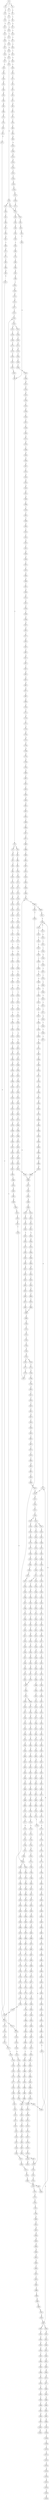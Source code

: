 strict digraph  {
	S0 -> S1 [ label = T ];
	S0 -> S2 [ label = C ];
	S0 -> S3 [ label = G ];
	S1 -> S4 [ label = G ];
	S2 -> S5 [ label = G ];
	S3 -> S6 [ label = G ];
	S4 -> S7 [ label = C ];
	S5 -> S8 [ label = C ];
	S6 -> S9 [ label = C ];
	S7 -> S10 [ label = G ];
	S8 -> S11 [ label = G ];
	S9 -> S12 [ label = T ];
	S10 -> S13 [ label = T ];
	S11 -> S14 [ label = T ];
	S12 -> S15 [ label = T ];
	S13 -> S16 [ label = C ];
	S14 -> S17 [ label = C ];
	S15 -> S18 [ label = C ];
	S16 -> S19 [ label = G ];
	S17 -> S20 [ label = G ];
	S18 -> S21 [ label = G ];
	S19 -> S22 [ label = A ];
	S20 -> S23 [ label = T ];
	S21 -> S24 [ label = A ];
	S22 -> S25 [ label = A ];
	S23 -> S26 [ label = G ];
	S24 -> S27 [ label = A ];
	S25 -> S28 [ label = C ];
	S26 -> S29 [ label = C ];
	S27 -> S30 [ label = C ];
	S28 -> S31 [ label = C ];
	S28 -> S32 [ label = A ];
	S29 -> S33 [ label = A ];
	S30 -> S34 [ label = A ];
	S31 -> S35 [ label = T ];
	S32 -> S36 [ label = C ];
	S33 -> S37 [ label = T ];
	S34 -> S38 [ label = C ];
	S35 -> S39 [ label = T ];
	S35 -> S40 [ label = G ];
	S36 -> S41 [ label = C ];
	S37 -> S42 [ label = C ];
	S38 -> S43 [ label = G ];
	S39 -> S44 [ label = C ];
	S40 -> S45 [ label = T ];
	S41 -> S46 [ label = C ];
	S42 -> S47 [ label = C ];
	S43 -> S48 [ label = C ];
	S44 -> S49 [ label = G ];
	S45 -> S50 [ label = C ];
	S46 -> S51 [ label = G ];
	S47 -> S52 [ label = G ];
	S48 -> S53 [ label = G ];
	S49 -> S54 [ label = T ];
	S50 -> S55 [ label = G ];
	S51 -> S56 [ label = T ];
	S52 -> S57 [ label = C ];
	S53 -> S58 [ label = C ];
	S54 -> S59 [ label = A ];
	S55 -> S60 [ label = C ];
	S56 -> S61 [ label = A ];
	S57 -> S62 [ label = A ];
	S58 -> S63 [ label = A ];
	S59 -> S64 [ label = C ];
	S60 -> S65 [ label = G ];
	S61 -> S66 [ label = C ];
	S62 -> S67 [ label = C ];
	S63 -> S68 [ label = C ];
	S64 -> S69 [ label = T ];
	S65 -> S70 [ label = C ];
	S66 -> S71 [ label = G ];
	S67 -> S72 [ label = G ];
	S68 -> S73 [ label = G ];
	S69 -> S74 [ label = T ];
	S70 -> S75 [ label = G ];
	S70 -> S76 [ label = A ];
	S71 -> S77 [ label = T ];
	S72 -> S78 [ label = T ];
	S73 -> S79 [ label = T ];
	S74 -> S80 [ label = C ];
	S75 -> S81 [ label = A ];
	S76 -> S82 [ label = A ];
	S77 -> S83 [ label = C ];
	S78 -> S84 [ label = C ];
	S79 -> S85 [ label = C ];
	S80 -> S86 [ label = A ];
	S81 -> S87 [ label = G ];
	S82 -> S88 [ label = C ];
	S83 -> S89 [ label = C ];
	S84 -> S90 [ label = G ];
	S85 -> S91 [ label = C ];
	S86 -> S92 [ label = A ];
	S87 -> S93 [ label = C ];
	S88 -> S94 [ label = C ];
	S89 -> S95 [ label = A ];
	S90 -> S96 [ label = A ];
	S91 -> S97 [ label = A ];
	S92 -> S98 [ label = G ];
	S93 -> S99 [ label = A ];
	S94 -> S100 [ label = C ];
	S95 -> S101 [ label = G ];
	S96 -> S102 [ label = G ];
	S97 -> S103 [ label = G ];
	S98 -> S104 [ label = C ];
	S99 -> S105 [ label = G ];
	S100 -> S106 [ label = G ];
	S101 -> S107 [ label = C ];
	S102 -> S108 [ label = C ];
	S103 -> S107 [ label = C ];
	S104 -> S109 [ label = G ];
	S105 -> S110 [ label = T ];
	S106 -> S111 [ label = T ];
	S107 -> S112 [ label = T ];
	S107 -> S113 [ label = G ];
	S108 -> S114 [ label = G ];
	S109 -> S115 [ label = A ];
	S110 -> S116 [ label = G ];
	S111 -> S117 [ label = A ];
	S112 -> S118 [ label = T ];
	S113 -> S119 [ label = A ];
	S114 -> S120 [ label = A ];
	S115 -> S121 [ label = G ];
	S116 -> S122 [ label = C ];
	S117 -> S123 [ label = C ];
	S118 -> S124 [ label = C ];
	S119 -> S125 [ label = G ];
	S120 -> S126 [ label = G ];
	S121 -> S127 [ label = T ];
	S122 -> S128 [ label = A ];
	S123 -> S129 [ label = A ];
	S124 -> S130 [ label = A ];
	S125 -> S131 [ label = T ];
	S126 -> S132 [ label = T ];
	S127 -> S133 [ label = C ];
	S128 -> S134 [ label = A ];
	S129 -> S135 [ label = G ];
	S130 -> S136 [ label = C ];
	S131 -> S137 [ label = C ];
	S132 -> S138 [ label = C ];
	S133 -> S139 [ label = C ];
	S134 -> S140 [ label = C ];
	S135 -> S141 [ label = C ];
	S136 -> S142 [ label = G ];
	S137 -> S139 [ label = C ];
	S137 -> S143 [ label = T ];
	S138 -> S144 [ label = G ];
	S139 -> S145 [ label = C ];
	S140 -> S146 [ label = A ];
	S141 -> S147 [ label = A ];
	S142 -> S148 [ label = C ];
	S143 -> S149 [ label = C ];
	S144 -> S150 [ label = A ];
	S145 -> S151 [ label = T ];
	S145 -> S152 [ label = G ];
	S146 -> S153 [ label = G ];
	S147 -> S154 [ label = G ];
	S148 -> S155 [ label = C ];
	S149 -> S156 [ label = G ];
	S150 -> S157 [ label = A ];
	S151 -> S158 [ label = C ];
	S152 -> S159 [ label = C ];
	S153 -> S160 [ label = C ];
	S154 -> S161 [ label = G ];
	S155 -> S162 [ label = C ];
	S156 -> S163 [ label = T ];
	S157 -> S164 [ label = C ];
	S158 -> S165 [ label = C ];
	S159 -> S166 [ label = C ];
	S160 -> S167 [ label = T ];
	S161 -> S168 [ label = T ];
	S162 -> S169 [ label = T ];
	S163 -> S170 [ label = C ];
	S164 -> S171 [ label = C ];
	S165 -> S172 [ label = G ];
	S166 -> S173 [ label = T ];
	S167 -> S174 [ label = A ];
	S168 -> S175 [ label = G ];
	S169 -> S176 [ label = T ];
	S170 -> S177 [ label = T ];
	S171 -> S35 [ label = T ];
	S172 -> S178 [ label = G ];
	S173 -> S179 [ label = G ];
	S174 -> S180 [ label = C ];
	S175 -> S181 [ label = C ];
	S176 -> S182 [ label = C ];
	S177 -> S183 [ label = G ];
	S178 -> S184 [ label = T ];
	S179 -> S185 [ label = T ];
	S180 -> S186 [ label = G ];
	S181 -> S187 [ label = A ];
	S182 -> S188 [ label = A ];
	S183 -> S189 [ label = T ];
	S184 -> S190 [ label = C ];
	S185 -> S191 [ label = C ];
	S186 -> S192 [ label = A ];
	S187 -> S193 [ label = C ];
	S188 -> S194 [ label = T ];
	S189 -> S195 [ label = T ];
	S190 -> S196 [ label = T ];
	S191 -> S197 [ label = G ];
	S192 -> S198 [ label = G ];
	S193 -> S199 [ label = G ];
	S194 -> S200 [ label = C ];
	S195 -> S201 [ label = C ];
	S196 -> S202 [ label = G ];
	S197 -> S203 [ label = C ];
	S198 -> S204 [ label = A ];
	S199 -> S205 [ label = C ];
	S200 -> S206 [ label = C ];
	S201 -> S207 [ label = C ];
	S202 -> S208 [ label = G ];
	S203 -> S65 [ label = G ];
	S204 -> S209 [ label = A ];
	S205 -> S210 [ label = G ];
	S206 -> S211 [ label = A ];
	S207 -> S212 [ label = G ];
	S208 -> S213 [ label = A ];
	S209 -> S214 [ label = C ];
	S210 -> S215 [ label = G ];
	S211 -> S216 [ label = G ];
	S212 -> S217 [ label = T ];
	S213 -> S218 [ label = G ];
	S214 -> S219 [ label = T ];
	S215 -> S220 [ label = T ];
	S216 -> S221 [ label = A ];
	S217 -> S222 [ label = G ];
	S218 -> S223 [ label = G ];
	S219 -> S224 [ label = G ];
	S220 -> S225 [ label = G ];
	S221 -> S226 [ label = A ];
	S222 -> S227 [ label = G ];
	S223 -> S228 [ label = G ];
	S224 -> S229 [ label = G ];
	S225 -> S230 [ label = C ];
	S226 -> S231 [ label = C ];
	S227 -> S232 [ label = C ];
	S228 -> S233 [ label = T ];
	S229 -> S234 [ label = C ];
	S230 -> S235 [ label = C ];
	S231 -> S236 [ label = C ];
	S232 -> S237 [ label = C ];
	S233 -> S238 [ label = G ];
	S234 -> S239 [ label = G ];
	S235 -> S240 [ label = G ];
	S236 -> S241 [ label = A ];
	S236 -> S242 [ label = G ];
	S237 -> S243 [ label = C ];
	S238 -> S244 [ label = T ];
	S239 -> S245 [ label = C ];
	S240 -> S246 [ label = C ];
	S241 -> S247 [ label = G ];
	S241 -> S248 [ label = C ];
	S242 -> S249 [ label = G ];
	S243 -> S250 [ label = G ];
	S244 -> S251 [ label = T ];
	S245 -> S252 [ label = A ];
	S246 -> S253 [ label = A ];
	S247 -> S254 [ label = A ];
	S248 -> S255 [ label = C ];
	S249 -> S256 [ label = A ];
	S250 -> S257 [ label = T ];
	S251 -> S258 [ label = C ];
	S252 -> S259 [ label = G ];
	S253 -> S260 [ label = A ];
	S254 -> S261 [ label = C ];
	S255 -> S262 [ label = A ];
	S256 -> S263 [ label = C ];
	S257 -> S264 [ label = C ];
	S258 -> S265 [ label = C ];
	S259 -> S266 [ label = C ];
	S260 -> S267 [ label = C ];
	S261 -> S268 [ label = T ];
	S262 -> S269 [ label = C ];
	S263 -> S270 [ label = G ];
	S264 -> S271 [ label = C ];
	S265 -> S272 [ label = A ];
	S266 -> S273 [ label = G ];
	S267 -> S274 [ label = C ];
	S268 -> S275 [ label = C ];
	S269 -> S276 [ label = C ];
	S270 -> S277 [ label = C ];
	S271 -> S278 [ label = A ];
	S272 -> S279 [ label = G ];
	S273 -> S280 [ label = G ];
	S274 -> S281 [ label = A ];
	S275 -> S282 [ label = C ];
	S276 -> S283 [ label = C ];
	S277 -> S284 [ label = C ];
	S278 -> S285 [ label = G ];
	S279 -> S286 [ label = C ];
	S280 -> S287 [ label = G ];
	S281 -> S288 [ label = G ];
	S282 -> S289 [ label = C ];
	S283 -> S290 [ label = C ];
	S284 -> S291 [ label = C ];
	S285 -> S292 [ label = T ];
	S286 -> S293 [ label = A ];
	S287 -> S294 [ label = T ];
	S288 -> S295 [ label = T ];
	S289 -> S296 [ label = A ];
	S290 -> S297 [ label = T ];
	S291 -> S298 [ label = A ];
	S292 -> S299 [ label = A ];
	S293 -> S300 [ label = G ];
	S294 -> S301 [ label = G ];
	S295 -> S302 [ label = C ];
	S296 -> S303 [ label = T ];
	S297 -> S304 [ label = T ];
	S298 -> S305 [ label = T ];
	S299 -> S306 [ label = G ];
	S300 -> S307 [ label = A ];
	S301 -> S308 [ label = C ];
	S302 -> S309 [ label = G ];
	S303 -> S310 [ label = C ];
	S304 -> S311 [ label = C ];
	S305 -> S312 [ label = C ];
	S306 -> S313 [ label = G ];
	S306 -> S314 [ label = C ];
	S307 -> S315 [ label = T ];
	S308 -> S316 [ label = C ];
	S309 -> S317 [ label = C ];
	S310 -> S318 [ label = T ];
	S311 -> S319 [ label = C ];
	S311 -> S320 [ label = G ];
	S312 -> S321 [ label = G ];
	S313 -> S322 [ label = G ];
	S314 -> S323 [ label = T ];
	S315 -> S324 [ label = A ];
	S316 -> S325 [ label = G ];
	S317 -> S326 [ label = G ];
	S318 -> S327 [ label = G ];
	S319 -> S328 [ label = T ];
	S320 -> S329 [ label = A ];
	S321 -> S330 [ label = T ];
	S322 -> S331 [ label = T ];
	S323 -> S332 [ label = C ];
	S324 -> S333 [ label = A ];
	S325 -> S334 [ label = C ];
	S326 -> S335 [ label = C ];
	S327 -> S336 [ label = C ];
	S328 -> S337 [ label = G ];
	S329 -> S338 [ label = T ];
	S330 -> S339 [ label = C ];
	S331 -> S340 [ label = C ];
	S332 -> S341 [ label = C ];
	S333 -> S342 [ label = A ];
	S334 -> S343 [ label = C ];
	S335 -> S344 [ label = A ];
	S336 -> S345 [ label = C ];
	S337 -> S346 [ label = T ];
	S338 -> S347 [ label = C ];
	S339 -> S348 [ label = C ];
	S340 -> S349 [ label = A ];
	S341 -> S350 [ label = A ];
	S342 -> S351 [ label = A ];
	S343 -> S352 [ label = G ];
	S344 -> S353 [ label = G ];
	S345 -> S354 [ label = A ];
	S346 -> S355 [ label = C ];
	S347 -> S356 [ label = G ];
	S348 -> S357 [ label = T ];
	S349 -> S358 [ label = C ];
	S350 -> S359 [ label = C ];
	S351 -> S360 [ label = A ];
	S352 -> S361 [ label = G ];
	S353 -> S362 [ label = C ];
	S354 -> S363 [ label = G ];
	S355 -> S364 [ label = C ];
	S356 -> S365 [ label = T ];
	S357 -> S366 [ label = C ];
	S358 -> S367 [ label = T ];
	S359 -> S368 [ label = C ];
	S360 -> S369 [ label = C ];
	S361 -> S370 [ label = T ];
	S362 -> S371 [ label = C ];
	S363 -> S372 [ label = T ];
	S364 -> S373 [ label = T ];
	S365 -> S374 [ label = T ];
	S366 -> S375 [ label = T ];
	S367 -> S376 [ label = C ];
	S368 -> S377 [ label = G ];
	S369 -> S378 [ label = T ];
	S370 -> S379 [ label = G ];
	S371 -> S380 [ label = G ];
	S372 -> S381 [ label = C ];
	S373 -> S382 [ label = T ];
	S374 -> S383 [ label = T ];
	S375 -> S384 [ label = T ];
	S376 -> S385 [ label = G ];
	S377 -> S386 [ label = G ];
	S378 -> S387 [ label = T ];
	S379 -> S388 [ label = G ];
	S380 -> S389 [ label = G ];
	S381 -> S390 [ label = G ];
	S382 -> S391 [ label = G ];
	S383 -> S392 [ label = G ];
	S384 -> S393 [ label = C ];
	S385 -> S394 [ label = C ];
	S386 -> S395 [ label = A ];
	S387 -> S396 [ label = T ];
	S388 -> S397 [ label = T ];
	S389 -> S398 [ label = T ];
	S390 -> S399 [ label = T ];
	S391 -> S400 [ label = T ];
	S392 -> S401 [ label = T ];
	S393 -> S402 [ label = T ];
	S394 -> S403 [ label = T ];
	S395 -> S404 [ label = C ];
	S396 -> S405 [ label = G ];
	S397 -> S406 [ label = G ];
	S398 -> S407 [ label = G ];
	S399 -> S408 [ label = A ];
	S400 -> S409 [ label = A ];
	S401 -> S410 [ label = A ];
	S402 -> S411 [ label = C ];
	S403 -> S412 [ label = T ];
	S404 -> S413 [ label = G ];
	S405 -> S414 [ label = C ];
	S406 -> S415 [ label = G ];
	S407 -> S416 [ label = G ];
	S408 -> S417 [ label = A ];
	S409 -> S418 [ label = G ];
	S410 -> S419 [ label = G ];
	S411 -> S420 [ label = G ];
	S412 -> S421 [ label = C ];
	S413 -> S422 [ label = T ];
	S414 -> S423 [ label = C ];
	S415 -> S424 [ label = A ];
	S416 -> S425 [ label = A ];
	S417 -> S426 [ label = G ];
	S418 -> S427 [ label = G ];
	S419 -> S428 [ label = G ];
	S420 -> S429 [ label = G ];
	S421 -> S430 [ label = A ];
	S422 -> S431 [ label = C ];
	S423 -> S432 [ label = G ];
	S424 -> S433 [ label = A ];
	S425 -> S434 [ label = A ];
	S426 -> S435 [ label = A ];
	S427 -> S436 [ label = A ];
	S428 -> S437 [ label = A ];
	S429 -> S438 [ label = A ];
	S430 -> S439 [ label = T ];
	S431 -> S440 [ label = G ];
	S432 -> S441 [ label = T ];
	S433 -> S442 [ label = C ];
	S434 -> S443 [ label = G ];
	S435 -> S444 [ label = C ];
	S436 -> S445 [ label = G ];
	S437 -> S446 [ label = A ];
	S438 -> S447 [ label = G ];
	S439 -> S448 [ label = C ];
	S440 -> S449 [ label = T ];
	S441 -> S450 [ label = A ];
	S442 -> S451 [ label = C ];
	S443 -> S452 [ label = A ];
	S444 -> S453 [ label = G ];
	S445 -> S454 [ label = A ];
	S446 -> S455 [ label = A ];
	S447 -> S456 [ label = A ];
	S448 -> S457 [ label = C ];
	S449 -> S458 [ label = G ];
	S450 -> S459 [ label = G ];
	S451 -> S460 [ label = T ];
	S452 -> S461 [ label = A ];
	S453 -> S462 [ label = G ];
	S454 -> S463 [ label = G ];
	S455 -> S464 [ label = G ];
	S456 -> S465 [ label = G ];
	S457 -> S211 [ label = A ];
	S458 -> S466 [ label = A ];
	S459 -> S467 [ label = C ];
	S460 -> S468 [ label = C ];
	S461 -> S469 [ label = C ];
	S462 -> S470 [ label = C ];
	S463 -> S471 [ label = G ];
	S464 -> S472 [ label = G ];
	S465 -> S473 [ label = G ];
	S466 -> S474 [ label = C ];
	S467 -> S475 [ label = C ];
	S468 -> S476 [ label = G ];
	S469 -> S477 [ label = G ];
	S470 -> S478 [ label = T ];
	S471 -> S479 [ label = T ];
	S472 -> S480 [ label = T ];
	S473 -> S481 [ label = T ];
	S474 -> S482 [ label = C ];
	S475 -> S483 [ label = G ];
	S476 -> S484 [ label = G ];
	S477 -> S485 [ label = G ];
	S478 -> S486 [ label = C ];
	S479 -> S487 [ label = C ];
	S480 -> S488 [ label = C ];
	S481 -> S487 [ label = C ];
	S482 -> S489 [ label = G ];
	S483 -> S490 [ label = G ];
	S484 -> S491 [ label = C ];
	S485 -> S492 [ label = C ];
	S486 -> S493 [ label = T ];
	S487 -> S494 [ label = C ];
	S488 -> S495 [ label = C ];
	S489 -> S496 [ label = G ];
	S490 -> S497 [ label = T ];
	S491 -> S498 [ label = A ];
	S492 -> S499 [ label = A ];
	S493 -> S500 [ label = C ];
	S494 -> S501 [ label = C ];
	S495 -> S502 [ label = C ];
	S496 -> S503 [ label = T ];
	S497 -> S504 [ label = G ];
	S498 -> S505 [ label = C ];
	S499 -> S506 [ label = C ];
	S500 -> S507 [ label = G ];
	S501 -> S508 [ label = A ];
	S501 -> S509 [ label = G ];
	S502 -> S510 [ label = G ];
	S503 -> S511 [ label = C ];
	S504 -> S512 [ label = A ];
	S505 -> S513 [ label = G ];
	S506 -> S514 [ label = C ];
	S506 -> S515 [ label = T ];
	S507 -> S516 [ label = A ];
	S508 -> S517 [ label = G ];
	S509 -> S518 [ label = G ];
	S510 -> S519 [ label = A ];
	S511 -> S520 [ label = G ];
	S512 -> S521 [ label = C ];
	S513 -> S522 [ label = C ];
	S514 -> S523 [ label = G ];
	S515 -> S524 [ label = G ];
	S516 -> S525 [ label = A ];
	S517 -> S526 [ label = A ];
	S518 -> S527 [ label = A ];
	S519 -> S528 [ label = A ];
	S520 -> S529 [ label = C ];
	S521 -> S530 [ label = G ];
	S522 -> S531 [ label = G ];
	S523 -> S532 [ label = G ];
	S524 -> S533 [ label = G ];
	S525 -> S534 [ label = G ];
	S526 -> S535 [ label = G ];
	S527 -> S536 [ label = G ];
	S528 -> S537 [ label = G ];
	S529 -> S538 [ label = G ];
	S530 -> S539 [ label = T ];
	S531 -> S540 [ label = C ];
	S532 -> S541 [ label = G ];
	S533 -> S542 [ label = G ];
	S534 -> S543 [ label = T ];
	S535 -> S544 [ label = C ];
	S536 -> S545 [ label = G ];
	S537 -> S546 [ label = T ];
	S538 -> S547 [ label = T ];
	S539 -> S548 [ label = G ];
	S540 -> S549 [ label = G ];
	S541 -> S550 [ label = A ];
	S542 -> S551 [ label = A ];
	S543 -> S552 [ label = C ];
	S544 -> S553 [ label = C ];
	S545 -> S554 [ label = C ];
	S546 -> S555 [ label = C ];
	S547 -> S556 [ label = A ];
	S548 -> S557 [ label = G ];
	S549 -> S558 [ label = C ];
	S549 -> S559 [ label = G ];
	S550 -> S560 [ label = A ];
	S551 -> S561 [ label = A ];
	S552 -> S562 [ label = G ];
	S553 -> S563 [ label = A ];
	S554 -> S564 [ label = G ];
	S555 -> S565 [ label = G ];
	S556 -> S566 [ label = G ];
	S557 -> S567 [ label = G ];
	S558 -> S568 [ label = G ];
	S559 -> S569 [ label = C ];
	S560 -> S570 [ label = T ];
	S561 -> S571 [ label = C ];
	S562 -> S572 [ label = C ];
	S563 -> S573 [ label = C ];
	S564 -> S574 [ label = T ];
	S565 -> S575 [ label = A ];
	S566 -> S576 [ label = C ];
	S567 -> S577 [ label = T ];
	S568 -> S578 [ label = T ];
	S569 -> S579 [ label = T ];
	S570 -> S580 [ label = T ];
	S571 -> S581 [ label = T ];
	S572 -> S582 [ label = G ];
	S573 -> S583 [ label = G ];
	S574 -> S584 [ label = G ];
	S575 -> S585 [ label = G ];
	S576 -> S586 [ label = C ];
	S577 -> S587 [ label = A ];
	S578 -> S588 [ label = C ];
	S579 -> S589 [ label = G ];
	S580 -> S590 [ label = G ];
	S581 -> S591 [ label = G ];
	S582 -> S592 [ label = G ];
	S583 -> S593 [ label = G ];
	S584 -> S594 [ label = G ];
	S585 -> S595 [ label = G ];
	S586 -> S596 [ label = G ];
	S587 -> S597 [ label = C ];
	S588 -> S598 [ label = G ];
	S589 -> S599 [ label = G ];
	S590 -> S600 [ label = A ];
	S591 -> S601 [ label = G ];
	S592 -> S602 [ label = C ];
	S593 -> S603 [ label = T ];
	S594 -> S604 [ label = T ];
	S595 -> S605 [ label = T ];
	S596 -> S606 [ label = C ];
	S597 -> S607 [ label = T ];
	S598 -> S608 [ label = A ];
	S599 -> S609 [ label = A ];
	S600 -> S610 [ label = A ];
	S601 -> S611 [ label = A ];
	S602 -> S612 [ label = T ];
	S603 -> S613 [ label = T ];
	S604 -> S614 [ label = A ];
	S605 -> S615 [ label = A ];
	S606 -> S616 [ label = T ];
	S607 -> S617 [ label = A ];
	S608 -> S618 [ label = C ];
	S609 -> S619 [ label = A ];
	S610 -> S620 [ label = C ];
	S611 -> S621 [ label = C ];
	S612 -> S622 [ label = A ];
	S613 -> S623 [ label = A ];
	S614 -> S624 [ label = T ];
	S615 -> S625 [ label = T ];
	S616 -> S626 [ label = G ];
	S617 -> S627 [ label = T ];
	S618 -> S628 [ label = G ];
	S619 -> S629 [ label = T ];
	S620 -> S630 [ label = C ];
	S621 -> S631 [ label = C ];
	S622 -> S632 [ label = T ];
	S623 -> S633 [ label = C ];
	S624 -> S634 [ label = G ];
	S625 -> S635 [ label = A ];
	S626 -> S636 [ label = G ];
	S627 -> S637 [ label = T ];
	S628 -> S638 [ label = C ];
	S629 -> S639 [ label = G ];
	S630 -> S640 [ label = C ];
	S631 -> S641 [ label = C ];
	S632 -> S642 [ label = A ];
	S633 -> S643 [ label = T ];
	S634 -> S644 [ label = A ];
	S635 -> S645 [ label = A ];
	S636 -> S646 [ label = A ];
	S637 -> S647 [ label = G ];
	S638 -> S648 [ label = G ];
	S639 -> S649 [ label = G ];
	S640 -> S650 [ label = G ];
	S641 -> S651 [ label = G ];
	S642 -> S652 [ label = G ];
	S643 -> S653 [ label = G ];
	S644 -> S654 [ label = G ];
	S645 -> S655 [ label = G ];
	S646 -> S656 [ label = A ];
	S647 -> S657 [ label = G ];
	S648 -> S658 [ label = C ];
	S649 -> S659 [ label = G ];
	S650 -> S660 [ label = T ];
	S651 -> S661 [ label = T ];
	S652 -> S662 [ label = T ];
	S653 -> S663 [ label = C ];
	S654 -> S664 [ label = C ];
	S655 -> S665 [ label = T ];
	S656 -> S666 [ label = G ];
	S657 -> S667 [ label = A ];
	S658 -> S668 [ label = C ];
	S659 -> S669 [ label = G ];
	S660 -> S670 [ label = C ];
	S661 -> S671 [ label = C ];
	S662 -> S672 [ label = A ];
	S663 -> S673 [ label = A ];
	S664 -> S674 [ label = G ];
	S665 -> S675 [ label = C ];
	S666 -> S676 [ label = A ];
	S667 -> S677 [ label = A ];
	S668 -> S678 [ label = T ];
	S669 -> S679 [ label = T ];
	S670 -> S680 [ label = T ];
	S671 -> S681 [ label = T ];
	S672 -> S682 [ label = G ];
	S673 -> S683 [ label = G ];
	S674 -> S684 [ label = G ];
	S675 -> S685 [ label = G ];
	S676 -> S686 [ label = A ];
	S677 -> S687 [ label = C ];
	S678 -> S688 [ label = C ];
	S679 -> S689 [ label = C ];
	S680 -> S690 [ label = C ];
	S681 -> S690 [ label = C ];
	S682 -> S691 [ label = C ];
	S683 -> S692 [ label = A ];
	S684 -> S693 [ label = T ];
	S685 -> S694 [ label = T ];
	S686 -> S469 [ label = C ];
	S687 -> S695 [ label = G ];
	S688 -> S696 [ label = G ];
	S689 -> S697 [ label = C ];
	S690 -> S698 [ label = G ];
	S691 -> S699 [ label = C ];
	S692 -> S700 [ label = C ];
	S693 -> S701 [ label = C ];
	S694 -> S702 [ label = G ];
	S695 -> S703 [ label = G ];
	S696 -> S704 [ label = G ];
	S697 -> S705 [ label = G ];
	S698 -> S706 [ label = G ];
	S699 -> S707 [ label = G ];
	S700 -> S708 [ label = G ];
	S701 -> S709 [ label = G ];
	S702 -> S710 [ label = G ];
	S703 -> S711 [ label = T ];
	S704 -> S712 [ label = G ];
	S705 -> S713 [ label = C ];
	S706 -> S714 [ label = C ];
	S707 -> S715 [ label = A ];
	S708 -> S716 [ label = G ];
	S709 -> S717 [ label = C ];
	S710 -> S718 [ label = T ];
	S711 -> S719 [ label = A ];
	S712 -> S720 [ label = C ];
	S713 -> S721 [ label = C ];
	S714 -> S722 [ label = A ];
	S715 -> S723 [ label = A ];
	S716 -> S724 [ label = A ];
	S717 -> S725 [ label = A ];
	S718 -> S726 [ label = A ];
	S719 -> S727 [ label = C ];
	S720 -> S728 [ label = T ];
	S721 -> S729 [ label = G ];
	S722 -> S730 [ label = C ];
	S723 -> S731 [ label = A ];
	S724 -> S732 [ label = C ];
	S725 -> S733 [ label = C ];
	S726 -> S734 [ label = C ];
	S727 -> S735 [ label = G ];
	S728 -> S736 [ label = C ];
	S729 -> S737 [ label = G ];
	S730 -> S738 [ label = C ];
	S731 -> S739 [ label = C ];
	S732 -> S740 [ label = A ];
	S733 -> S741 [ label = G ];
	S734 -> S742 [ label = C ];
	S735 -> S743 [ label = A ];
	S736 -> S744 [ label = A ];
	S737 -> S745 [ label = A ];
	S738 -> S746 [ label = G ];
	S739 -> S747 [ label = C ];
	S740 -> S748 [ label = C ];
	S741 -> S749 [ label = C ];
	S742 -> S750 [ label = G ];
	S743 -> S751 [ label = A ];
	S744 -> S752 [ label = C ];
	S745 -> S753 [ label = A ];
	S746 -> S754 [ label = A ];
	S747 -> S755 [ label = C ];
	S748 -> S756 [ label = A ];
	S749 -> S757 [ label = G ];
	S750 -> S758 [ label = G ];
	S751 -> S759 [ label = G ];
	S752 -> S760 [ label = G ];
	S753 -> S761 [ label = C ];
	S754 -> S762 [ label = G ];
	S754 -> S763 [ label = A ];
	S755 -> S764 [ label = C ];
	S756 -> S765 [ label = C ];
	S757 -> S766 [ label = C ];
	S758 -> S767 [ label = T ];
	S759 -> S768 [ label = A ];
	S760 -> S769 [ label = T ];
	S761 -> S770 [ label = T ];
	S762 -> S771 [ label = T ];
	S763 -> S772 [ label = T ];
	S764 -> S773 [ label = G ];
	S765 -> S774 [ label = C ];
	S766 -> S549 [ label = G ];
	S767 -> S775 [ label = G ];
	S768 -> S776 [ label = A ];
	S769 -> S777 [ label = C ];
	S770 -> S778 [ label = G ];
	S771 -> S779 [ label = C ];
	S772 -> S780 [ label = G ];
	S773 -> S781 [ label = A ];
	S774 -> S782 [ label = T ];
	S775 -> S783 [ label = G ];
	S776 -> S784 [ label = G ];
	S777 -> S785 [ label = C ];
	S778 -> S786 [ label = C ];
	S779 -> S787 [ label = C ];
	S780 -> S788 [ label = T ];
	S781 -> S789 [ label = C ];
	S782 -> S790 [ label = C ];
	S783 -> S791 [ label = T ];
	S784 -> S792 [ label = T ];
	S785 -> S793 [ label = A ];
	S786 -> S794 [ label = A ];
	S787 -> S795 [ label = A ];
	S788 -> S796 [ label = A ];
	S789 -> S797 [ label = T ];
	S790 -> S798 [ label = T ];
	S791 -> S799 [ label = T ];
	S792 -> S800 [ label = G ];
	S793 -> S103 [ label = G ];
	S794 -> S801 [ label = A ];
	S795 -> S802 [ label = G ];
	S796 -> S803 [ label = G ];
	S797 -> S804 [ label = A ];
	S798 -> S805 [ label = A ];
	S799 -> S806 [ label = A ];
	S800 -> S807 [ label = T ];
	S801 -> S808 [ label = C ];
	S802 -> S809 [ label = T ];
	S802 -> S810 [ label = C ];
	S803 -> S811 [ label = T ];
	S804 -> S812 [ label = G ];
	S805 -> S813 [ label = G ];
	S806 -> S814 [ label = G ];
	S807 -> S815 [ label = C ];
	S808 -> S816 [ label = C ];
	S809 -> S817 [ label = A ];
	S810 -> S818 [ label = T ];
	S811 -> S819 [ label = T ];
	S812 -> S820 [ label = A ];
	S813 -> S821 [ label = A ];
	S814 -> S822 [ label = A ];
	S815 -> S823 [ label = C ];
	S816 -> S824 [ label = A ];
	S817 -> S306 [ label = G ];
	S818 -> S118 [ label = T ];
	S819 -> S825 [ label = T ];
	S820 -> S826 [ label = A ];
	S821 -> S827 [ label = A ];
	S822 -> S828 [ label = A ];
	S823 -> S829 [ label = T ];
	S824 -> S830 [ label = G ];
	S825 -> S831 [ label = C ];
	S826 -> S832 [ label = T ];
	S827 -> S833 [ label = C ];
	S828 -> S834 [ label = G ];
	S829 -> S835 [ label = G ];
	S830 -> S836 [ label = A ];
	S831 -> S837 [ label = A ];
	S832 -> S838 [ label = C ];
	S833 -> S839 [ label = G ];
	S834 -> S840 [ label = G ];
	S835 -> S841 [ label = G ];
	S836 -> S842 [ label = A ];
	S837 -> S843 [ label = C ];
	S838 -> S844 [ label = G ];
	S839 -> S845 [ label = A ];
	S840 -> S846 [ label = G ];
	S841 -> S847 [ label = C ];
	S842 -> S848 [ label = C ];
	S843 -> S849 [ label = T ];
	S844 -> S850 [ label = G ];
	S845 -> S851 [ label = G ];
	S846 -> S852 [ label = G ];
	S847 -> S853 [ label = C ];
	S848 -> S854 [ label = A ];
	S849 -> S855 [ label = C ];
	S850 -> S856 [ label = G ];
	S851 -> S857 [ label = G ];
	S852 -> S858 [ label = G ];
	S853 -> S859 [ label = T ];
	S854 -> S860 [ label = G ];
	S855 -> S861 [ label = C ];
	S856 -> S862 [ label = T ];
	S857 -> S863 [ label = T ];
	S858 -> S864 [ label = T ];
	S859 -> S865 [ label = G ];
	S860 -> S866 [ label = C ];
	S861 -> S867 [ label = T ];
	S862 -> S868 [ label = A ];
	S863 -> S869 [ label = G ];
	S864 -> S870 [ label = C ];
	S865 -> S871 [ label = G ];
	S866 -> S872 [ label = C ];
	S867 -> S873 [ label = T ];
	S868 -> S874 [ label = T ];
	S869 -> S875 [ label = T ];
	S870 -> S876 [ label = C ];
	S871 -> S877 [ label = G ];
	S872 -> S878 [ label = G ];
	S873 -> S879 [ label = T ];
	S874 -> S880 [ label = C ];
	S875 -> S881 [ label = C ];
	S876 -> S882 [ label = G ];
	S877 -> S883 [ label = T ];
	S878 -> S884 [ label = T ];
	S879 -> S885 [ label = C ];
	S880 -> S886 [ label = C ];
	S881 -> S887 [ label = C ];
	S882 -> S888 [ label = T ];
	S883 -> S889 [ label = C ];
	S884 -> S890 [ label = C ];
	S885 -> S891 [ label = A ];
	S886 -> S892 [ label = C ];
	S887 -> S893 [ label = C ];
	S888 -> S894 [ label = C ];
	S889 -> S895 [ label = C ];
	S890 -> S896 [ label = C ];
	S891 -> S897 [ label = T ];
	S892 -> S898 [ label = G ];
	S893 -> S899 [ label = T ];
	S894 -> S900 [ label = G ];
	S895 -> S901 [ label = C ];
	S896 -> S902 [ label = T ];
	S897 -> S903 [ label = C ];
	S898 -> S904 [ label = A ];
	S899 -> S905 [ label = G ];
	S900 -> S906 [ label = G ];
	S901 -> S907 [ label = G ];
	S902 -> S908 [ label = C ];
	S903 -> S909 [ label = C ];
	S904 -> S910 [ label = A ];
	S905 -> S911 [ label = T ];
	S906 -> S912 [ label = A ];
	S907 -> S913 [ label = A ];
	S908 -> S914 [ label = T ];
	S909 -> S915 [ label = A ];
	S910 -> S916 [ label = A ];
	S911 -> S917 [ label = C ];
	S912 -> S918 [ label = A ];
	S913 -> S919 [ label = G ];
	S914 -> S920 [ label = G ];
	S915 -> S216 [ label = G ];
	S916 -> S921 [ label = G ];
	S917 -> S922 [ label = C ];
	S918 -> S923 [ label = C ];
	S919 -> S924 [ label = T ];
	S920 -> S925 [ label = T ];
	S921 -> S926 [ label = T ];
	S922 -> S927 [ label = T ];
	S923 -> S928 [ label = A ];
	S923 -> S929 [ label = T ];
	S924 -> S930 [ label = C ];
	S925 -> S931 [ label = C ];
	S926 -> S932 [ label = G ];
	S927 -> S933 [ label = A ];
	S928 -> S934 [ label = G ];
	S929 -> S935 [ label = A ];
	S930 -> S936 [ label = C ];
	S931 -> S937 [ label = G ];
	S932 -> S938 [ label = T ];
	S933 -> S939 [ label = C ];
	S934 -> S940 [ label = G ];
	S935 -> S941 [ label = C ];
	S936 -> S795 [ label = A ];
	S937 -> S942 [ label = T ];
	S938 -> S943 [ label = C ];
	S939 -> S944 [ label = T ];
	S940 -> S945 [ label = A ];
	S941 -> S946 [ label = A ];
	S942 -> S947 [ label = G ];
	S943 -> S948 [ label = G ];
	S944 -> S949 [ label = A ];
	S945 -> S950 [ label = A ];
	S946 -> S951 [ label = A ];
	S947 -> S952 [ label = G ];
	S948 -> S953 [ label = T ];
	S949 -> S954 [ label = C ];
	S950 -> S955 [ label = T ];
	S951 -> S956 [ label = C ];
	S952 -> S957 [ label = T ];
	S953 -> S958 [ label = C ];
	S954 -> S959 [ label = C ];
	S955 -> S960 [ label = A ];
	S956 -> S961 [ label = G ];
	S957 -> S726 [ label = A ];
	S958 -> S962 [ label = G ];
	S959 -> S963 [ label = A ];
	S960 -> S964 [ label = G ];
	S961 -> S965 [ label = A ];
	S962 -> S966 [ label = G ];
	S963 -> S967 [ label = G ];
	S964 -> S968 [ label = T ];
	S965 -> S969 [ label = A ];
	S966 -> S970 [ label = A ];
	S967 -> S971 [ label = G ];
	S968 -> S972 [ label = C ];
	S969 -> S973 [ label = A ];
	S970 -> S974 [ label = A ];
	S971 -> S975 [ label = A ];
	S972 -> S976 [ label = T ];
	S973 -> S977 [ label = A ];
	S974 -> S923 [ label = C ];
	S975 -> S978 [ label = G ];
	S976 -> S979 [ label = C ];
	S977 -> S980 [ label = C ];
	S978 -> S981 [ label = A ];
	S979 -> S982 [ label = T ];
	S980 -> S983 [ label = A ];
	S981 -> S984 [ label = G ];
	S982 -> S985 [ label = C ];
	S983 -> S986 [ label = G ];
	S984 -> S987 [ label = T ];
	S985 -> S988 [ label = T ];
	S986 -> S989 [ label = A ];
	S987 -> S990 [ label = C ];
	S988 -> S991 [ label = G ];
	S989 -> S992 [ label = A ];
	S990 -> S993 [ label = A ];
	S991 -> S994 [ label = A ];
	S992 -> S995 [ label = G ];
	S993 -> S996 [ label = G ];
	S994 -> S997 [ label = G ];
	S995 -> S998 [ label = G ];
	S996 -> S999 [ label = G ];
	S997 -> S1000 [ label = T ];
	S998 -> S1001 [ label = G ];
	S999 -> S1002 [ label = A ];
	S1000 -> S1003 [ label = A ];
	S1001 -> S1004 [ label = G ];
	S1002 -> S1005 [ label = C ];
	S1004 -> S1006 [ label = T ];
	S1005 -> S1007 [ label = C ];
	S1006 -> S1008 [ label = C ];
	S1007 -> S1009 [ label = A ];
	S1008 -> S1010 [ label = T ];
	S1009 -> S1011 [ label = G ];
	S1010 -> S1012 [ label = C ];
	S1011 -> S1013 [ label = T ];
	S1012 -> S1014 [ label = T ];
	S1013 -> S1015 [ label = C ];
	S1014 -> S1016 [ label = C ];
	S1015 -> S1017 [ label = T ];
	S1016 -> S1018 [ label = G ];
	S1017 -> S1019 [ label = C ];
	S1018 -> S1020 [ label = T ];
	S1019 -> S1021 [ label = T ];
	S1020 -> S1022 [ label = G ];
	S1021 -> S1023 [ label = G ];
	S1022 -> S1024 [ label = G ];
	S1023 -> S1025 [ label = T ];
	S1024 -> S1026 [ label = T ];
	S1025 -> S1027 [ label = A ];
	S1026 -> S1028 [ label = A ];
}
